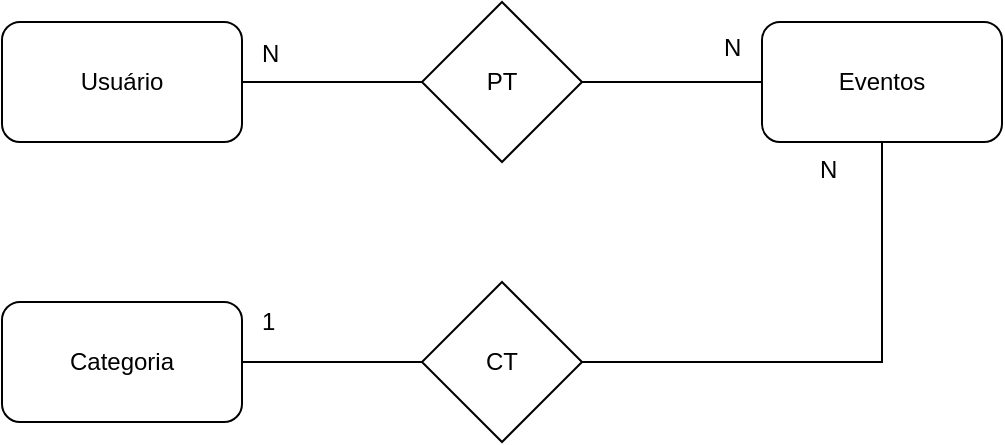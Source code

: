 <mxfile version="10.9.5" type="device"><diagram id="nKJeLtQtkPEbt9ARpSuW" name="Conceitual"><mxGraphModel dx="926" dy="628" grid="1" gridSize="10" guides="1" tooltips="1" connect="1" arrows="1" fold="1" page="1" pageScale="1" pageWidth="827" pageHeight="1169" math="0" shadow="0"><root><mxCell id="0"/><mxCell id="1" parent="0"/><mxCell id="CQbQEADHBsd6wwnV3R9x-3" style="edgeStyle=orthogonalEdgeStyle;rounded=0;orthogonalLoop=1;jettySize=auto;html=1;endArrow=none;endFill=0;" parent="1" source="CQbQEADHBsd6wwnV3R9x-1" target="CQbQEADHBsd6wwnV3R9x-2" edge="1"><mxGeometry relative="1" as="geometry"/></mxCell><mxCell id="CQbQEADHBsd6wwnV3R9x-1" value="Usuário" style="rounded=1;whiteSpace=wrap;html=1;" parent="1" vertex="1"><mxGeometry x="120" y="80" width="120" height="60" as="geometry"/></mxCell><mxCell id="CQbQEADHBsd6wwnV3R9x-6" style="edgeStyle=orthogonalEdgeStyle;rounded=0;orthogonalLoop=1;jettySize=auto;html=1;endArrow=none;endFill=0;" parent="1" source="CQbQEADHBsd6wwnV3R9x-2" target="CQbQEADHBsd6wwnV3R9x-5" edge="1"><mxGeometry relative="1" as="geometry"/></mxCell><mxCell id="CQbQEADHBsd6wwnV3R9x-2" value="PT" style="rhombus;whiteSpace=wrap;html=1;" parent="1" vertex="1"><mxGeometry x="330" y="70" width="80" height="80" as="geometry"/></mxCell><mxCell id="CQbQEADHBsd6wwnV3R9x-8" style="edgeStyle=orthogonalEdgeStyle;rounded=0;orthogonalLoop=1;jettySize=auto;html=1;endArrow=none;endFill=0;" parent="1" source="CQbQEADHBsd6wwnV3R9x-5" target="CQbQEADHBsd6wwnV3R9x-7" edge="1"><mxGeometry relative="1" as="geometry"><Array as="points"><mxPoint x="560" y="250"/></Array></mxGeometry></mxCell><mxCell id="CQbQEADHBsd6wwnV3R9x-5" value="Eventos" style="rounded=1;whiteSpace=wrap;html=1;" parent="1" vertex="1"><mxGeometry x="500" y="80" width="120" height="60" as="geometry"/></mxCell><mxCell id="CQbQEADHBsd6wwnV3R9x-10" style="edgeStyle=orthogonalEdgeStyle;rounded=0;orthogonalLoop=1;jettySize=auto;html=1;endArrow=none;endFill=0;" parent="1" source="CQbQEADHBsd6wwnV3R9x-7" target="CQbQEADHBsd6wwnV3R9x-9" edge="1"><mxGeometry relative="1" as="geometry"/></mxCell><mxCell id="CQbQEADHBsd6wwnV3R9x-7" value="CT" style="rhombus;whiteSpace=wrap;html=1;" parent="1" vertex="1"><mxGeometry x="330" y="210" width="80" height="80" as="geometry"/></mxCell><mxCell id="CQbQEADHBsd6wwnV3R9x-9" value="Categoria" style="rounded=1;whiteSpace=wrap;html=1;" parent="1" vertex="1"><mxGeometry x="120" y="220" width="120" height="60" as="geometry"/></mxCell><mxCell id="CQbQEADHBsd6wwnV3R9x-11" value="N" style="text;html=1;resizable=0;points=[];autosize=1;align=left;verticalAlign=top;spacingTop=-4;" parent="1" vertex="1"><mxGeometry x="248" y="86" width="20" height="20" as="geometry"/></mxCell><mxCell id="CQbQEADHBsd6wwnV3R9x-12" value="N" style="text;html=1;resizable=0;points=[];autosize=1;align=left;verticalAlign=top;spacingTop=-4;" parent="1" vertex="1"><mxGeometry x="479" y="83" width="20" height="20" as="geometry"/></mxCell><mxCell id="CQbQEADHBsd6wwnV3R9x-13" value="1" style="text;html=1;resizable=0;points=[];autosize=1;align=left;verticalAlign=top;spacingTop=-4;" parent="1" vertex="1"><mxGeometry x="248" y="220" width="20" height="20" as="geometry"/></mxCell><mxCell id="CQbQEADHBsd6wwnV3R9x-14" value="N" style="text;html=1;resizable=0;points=[];autosize=1;align=left;verticalAlign=top;spacingTop=-4;" parent="1" vertex="1"><mxGeometry x="527" y="144" width="20" height="20" as="geometry"/></mxCell></root></mxGraphModel></diagram><diagram id="dIxPEJy-SmWyrkERFB3q" name="Lógico"><mxGraphModel dx="926" dy="628" grid="1" gridSize="10" guides="1" tooltips="1" connect="1" arrows="1" fold="1" page="1" pageScale="1" pageWidth="827" pageHeight="1169" math="0" shadow="0"><root><mxCell id="M32aeCsHz3pnM2Nnybce-0"/><mxCell id="M32aeCsHz3pnM2Nnybce-1" parent="M32aeCsHz3pnM2Nnybce-0"/><mxCell id="M32aeCsHz3pnM2Nnybce-2" value="Usuario" style="swimlane;fontStyle=0;childLayout=stackLayout;horizontal=1;startSize=26;fillColor=#e0e0e0;horizontalStack=0;resizeParent=1;resizeParentMax=0;resizeLast=0;collapsible=1;marginBottom=0;swimlaneFillColor=#ffffff;align=center;fontSize=14;" parent="M32aeCsHz3pnM2Nnybce-1" vertex="1"><mxGeometry x="160" y="80" width="190" height="160" as="geometry"/></mxCell><mxCell id="M32aeCsHz3pnM2Nnybce-3" value="IdUsuario : int" style="shape=partialRectangle;top=0;left=0;right=0;bottom=1;align=left;verticalAlign=middle;fillColor=none;spacingLeft=34;spacingRight=4;overflow=hidden;rotatable=0;points=[[0,0.5],[1,0.5]];portConstraint=eastwest;dropTarget=0;fontStyle=5;fontSize=12;" parent="M32aeCsHz3pnM2Nnybce-2" vertex="1"><mxGeometry y="26" width="190" height="30" as="geometry"/></mxCell><mxCell id="M32aeCsHz3pnM2Nnybce-4" value="PK" style="shape=partialRectangle;top=0;left=0;bottom=0;fillColor=none;align=left;verticalAlign=middle;spacingLeft=4;spacingRight=4;overflow=hidden;rotatable=0;points=[];portConstraint=eastwest;part=1;fontSize=12;" parent="M32aeCsHz3pnM2Nnybce-3" vertex="1" connectable="0"><mxGeometry width="30" height="30" as="geometry"/></mxCell><mxCell id="M32aeCsHz3pnM2Nnybce-5" value="Nome : Varchar(255)" style="shape=partialRectangle;top=0;left=0;right=0;bottom=0;align=left;verticalAlign=top;fillColor=none;spacingLeft=34;spacingRight=4;overflow=hidden;rotatable=0;points=[[0,0.5],[1,0.5]];portConstraint=eastwest;dropTarget=0;fontSize=12;" parent="M32aeCsHz3pnM2Nnybce-2" vertex="1"><mxGeometry y="56" width="190" height="26" as="geometry"/></mxCell><mxCell id="M32aeCsHz3pnM2Nnybce-6" value="" style="shape=partialRectangle;top=0;left=0;bottom=0;fillColor=none;align=left;verticalAlign=top;spacingLeft=4;spacingRight=4;overflow=hidden;rotatable=0;points=[];portConstraint=eastwest;part=1;fontSize=12;" parent="M32aeCsHz3pnM2Nnybce-5" vertex="1" connectable="0"><mxGeometry width="30" height="26" as="geometry"/></mxCell><mxCell id="M32aeCsHz3pnM2Nnybce-7" value="Email : Varchar(255)" style="shape=partialRectangle;top=0;left=0;right=0;bottom=0;align=left;verticalAlign=top;fillColor=none;spacingLeft=34;spacingRight=4;overflow=hidden;rotatable=0;points=[[0,0.5],[1,0.5]];portConstraint=eastwest;dropTarget=0;fontSize=12;" parent="M32aeCsHz3pnM2Nnybce-2" vertex="1"><mxGeometry y="82" width="190" height="26" as="geometry"/></mxCell><mxCell id="M32aeCsHz3pnM2Nnybce-8" value="" style="shape=partialRectangle;top=0;left=0;bottom=0;fillColor=none;align=left;verticalAlign=top;spacingLeft=4;spacingRight=4;overflow=hidden;rotatable=0;points=[];portConstraint=eastwest;part=1;fontSize=12;" parent="M32aeCsHz3pnM2Nnybce-7" vertex="1" connectable="0"><mxGeometry width="30" height="26" as="geometry"/></mxCell><mxCell id="M32aeCsHz3pnM2Nnybce-9" value="Senha : Varchar(255)" style="shape=partialRectangle;top=0;left=0;right=0;bottom=0;align=left;verticalAlign=top;fillColor=none;spacingLeft=34;spacingRight=4;overflow=hidden;rotatable=0;points=[[0,0.5],[1,0.5]];portConstraint=eastwest;dropTarget=0;fontSize=12;" parent="M32aeCsHz3pnM2Nnybce-2" vertex="1"><mxGeometry y="108" width="190" height="26" as="geometry"/></mxCell><mxCell id="M32aeCsHz3pnM2Nnybce-10" value="" style="shape=partialRectangle;top=0;left=0;bottom=0;fillColor=none;align=left;verticalAlign=top;spacingLeft=4;spacingRight=4;overflow=hidden;rotatable=0;points=[];portConstraint=eastwest;part=1;fontSize=12;" parent="M32aeCsHz3pnM2Nnybce-9" vertex="1" connectable="0"><mxGeometry width="30" height="26" as="geometry"/></mxCell><mxCell id="M32aeCsHz3pnM2Nnybce-13" value="Permissão: Varchar(255)" style="shape=partialRectangle;top=0;left=0;right=0;bottom=0;align=left;verticalAlign=top;fillColor=none;spacingLeft=34;spacingRight=4;overflow=hidden;rotatable=0;points=[[0,0.5],[1,0.5]];portConstraint=eastwest;dropTarget=0;fontSize=12;" parent="M32aeCsHz3pnM2Nnybce-2" vertex="1"><mxGeometry y="134" width="190" height="26" as="geometry"/></mxCell><mxCell id="M32aeCsHz3pnM2Nnybce-14" value="" style="shape=partialRectangle;top=0;left=0;bottom=0;fillColor=none;align=left;verticalAlign=top;spacingLeft=4;spacingRight=4;overflow=hidden;rotatable=0;points=[];portConstraint=eastwest;part=1;fontSize=12;" parent="M32aeCsHz3pnM2Nnybce-13" vertex="1" connectable="0"><mxGeometry width="30" height="26" as="geometry"/></mxCell><mxCell id="M32aeCsHz3pnM2Nnybce-15" value="Evento" style="swimlane;fontStyle=0;childLayout=stackLayout;horizontal=1;startSize=26;fillColor=#e0e0e0;horizontalStack=0;resizeParent=1;resizeParentMax=0;resizeLast=0;collapsible=1;marginBottom=0;swimlaneFillColor=#ffffff;align=center;fontSize=14;" parent="M32aeCsHz3pnM2Nnybce-1" vertex="1"><mxGeometry x="450" y="192" width="200" height="212" as="geometry"/></mxCell><mxCell id="M32aeCsHz3pnM2Nnybce-16" value="IdEvento : int" style="shape=partialRectangle;top=0;left=0;right=0;bottom=1;align=left;verticalAlign=middle;fillColor=none;spacingLeft=34;spacingRight=4;overflow=hidden;rotatable=0;points=[[0,0.5],[1,0.5]];portConstraint=eastwest;dropTarget=0;fontStyle=5;fontSize=12;" parent="M32aeCsHz3pnM2Nnybce-15" vertex="1"><mxGeometry y="26" width="200" height="30" as="geometry"/></mxCell><mxCell id="M32aeCsHz3pnM2Nnybce-17" value="PK" style="shape=partialRectangle;top=0;left=0;bottom=0;fillColor=none;align=left;verticalAlign=middle;spacingLeft=4;spacingRight=4;overflow=hidden;rotatable=0;points=[];portConstraint=eastwest;part=1;fontSize=12;" parent="M32aeCsHz3pnM2Nnybce-16" vertex="1" connectable="0"><mxGeometry width="30" height="30" as="geometry"/></mxCell><mxCell id="M32aeCsHz3pnM2Nnybce-18" value="Titulo : Varchar(255)" style="shape=partialRectangle;top=0;left=0;right=0;bottom=0;align=left;verticalAlign=top;fillColor=none;spacingLeft=34;spacingRight=4;overflow=hidden;rotatable=0;points=[[0,0.5],[1,0.5]];portConstraint=eastwest;dropTarget=0;fontSize=12;" parent="M32aeCsHz3pnM2Nnybce-15" vertex="1"><mxGeometry y="56" width="200" height="26" as="geometry"/></mxCell><mxCell id="M32aeCsHz3pnM2Nnybce-19" value="" style="shape=partialRectangle;top=0;left=0;bottom=0;fillColor=none;align=left;verticalAlign=top;spacingLeft=4;spacingRight=4;overflow=hidden;rotatable=0;points=[];portConstraint=eastwest;part=1;fontSize=12;" parent="M32aeCsHz3pnM2Nnybce-18" vertex="1" connectable="0"><mxGeometry width="30" height="26" as="geometry"/></mxCell><mxCell id="M32aeCsHz3pnM2Nnybce-20" value="Descrição : Varchar(255)" style="shape=partialRectangle;top=0;left=0;right=0;bottom=0;align=left;verticalAlign=top;fillColor=none;spacingLeft=34;spacingRight=4;overflow=hidden;rotatable=0;points=[[0,0.5],[1,0.5]];portConstraint=eastwest;dropTarget=0;fontSize=12;" parent="M32aeCsHz3pnM2Nnybce-15" vertex="1"><mxGeometry y="82" width="200" height="26" as="geometry"/></mxCell><mxCell id="M32aeCsHz3pnM2Nnybce-21" value="" style="shape=partialRectangle;top=0;left=0;bottom=0;fillColor=none;align=left;verticalAlign=top;spacingLeft=4;spacingRight=4;overflow=hidden;rotatable=0;points=[];portConstraint=eastwest;part=1;fontSize=12;" parent="M32aeCsHz3pnM2Nnybce-20" vertex="1" connectable="0"><mxGeometry width="30" height="26" as="geometry"/></mxCell><mxCell id="M32aeCsHz3pnM2Nnybce-22" value="DataEvento : DateTime" style="shape=partialRectangle;top=0;left=0;right=0;bottom=0;align=left;verticalAlign=top;fillColor=none;spacingLeft=34;spacingRight=4;overflow=hidden;rotatable=0;points=[[0,0.5],[1,0.5]];portConstraint=eastwest;dropTarget=0;fontSize=12;" parent="M32aeCsHz3pnM2Nnybce-15" vertex="1"><mxGeometry y="108" width="200" height="26" as="geometry"/></mxCell><mxCell id="M32aeCsHz3pnM2Nnybce-23" value="" style="shape=partialRectangle;top=0;left=0;bottom=0;fillColor=none;align=left;verticalAlign=top;spacingLeft=4;spacingRight=4;overflow=hidden;rotatable=0;points=[];portConstraint=eastwest;part=1;fontSize=12;" parent="M32aeCsHz3pnM2Nnybce-22" vertex="1" connectable="0"><mxGeometry width="30" height="26" as="geometry"/></mxCell><mxCell id="M32aeCsHz3pnM2Nnybce-26" value="Local : Varchar(255)" style="shape=partialRectangle;top=0;left=0;right=0;bottom=0;align=left;verticalAlign=top;fillColor=none;spacingLeft=34;spacingRight=4;overflow=hidden;rotatable=0;points=[[0,0.5],[1,0.5]];portConstraint=eastwest;dropTarget=0;fontSize=12;" parent="M32aeCsHz3pnM2Nnybce-15" vertex="1"><mxGeometry y="134" width="200" height="26" as="geometry"/></mxCell><mxCell id="M32aeCsHz3pnM2Nnybce-27" value="" style="shape=partialRectangle;top=0;left=0;bottom=0;fillColor=none;align=left;verticalAlign=top;spacingLeft=4;spacingRight=4;overflow=hidden;rotatable=0;points=[];portConstraint=eastwest;part=1;fontSize=12;" parent="M32aeCsHz3pnM2Nnybce-26" vertex="1" connectable="0"><mxGeometry width="30" height="26" as="geometry"/></mxCell><mxCell id="M32aeCsHz3pnM2Nnybce-28" value="Ativo : int" style="shape=partialRectangle;top=0;left=0;right=0;bottom=0;align=left;verticalAlign=top;fillColor=none;spacingLeft=34;spacingRight=4;overflow=hidden;rotatable=0;points=[[0,0.5],[1,0.5]];portConstraint=eastwest;dropTarget=0;fontSize=12;" parent="M32aeCsHz3pnM2Nnybce-15" vertex="1"><mxGeometry y="160" width="200" height="26" as="geometry"/></mxCell><mxCell id="M32aeCsHz3pnM2Nnybce-29" value="" style="shape=partialRectangle;top=0;left=0;bottom=0;fillColor=none;align=left;verticalAlign=top;spacingLeft=4;spacingRight=4;overflow=hidden;rotatable=0;points=[];portConstraint=eastwest;part=1;fontSize=12;" parent="M32aeCsHz3pnM2Nnybce-28" vertex="1" connectable="0"><mxGeometry width="30" height="26" as="geometry"/></mxCell><mxCell id="M32aeCsHz3pnM2Nnybce-30" value="IdCat : int" style="shape=partialRectangle;top=0;left=0;right=0;bottom=0;align=left;verticalAlign=top;fillColor=none;spacingLeft=34;spacingRight=4;overflow=hidden;rotatable=0;points=[[0,0.5],[1,0.5]];portConstraint=eastwest;dropTarget=0;fontSize=12;" parent="M32aeCsHz3pnM2Nnybce-15" vertex="1"><mxGeometry y="186" width="200" height="26" as="geometry"/></mxCell><mxCell id="M32aeCsHz3pnM2Nnybce-31" value="FK" style="shape=partialRectangle;top=0;left=0;bottom=0;fillColor=none;align=left;verticalAlign=top;spacingLeft=4;spacingRight=4;overflow=hidden;rotatable=0;points=[];portConstraint=eastwest;part=1;fontSize=12;" parent="M32aeCsHz3pnM2Nnybce-30" vertex="1" connectable="0"><mxGeometry width="30" height="26" as="geometry"/></mxCell><mxCell id="M32aeCsHz3pnM2Nnybce-32" value="Categoria" style="swimlane;fontStyle=0;childLayout=stackLayout;horizontal=1;startSize=26;fillColor=#e0e0e0;horizontalStack=0;resizeParent=1;resizeParentMax=0;resizeLast=0;collapsible=1;marginBottom=0;swimlaneFillColor=#ffffff;align=center;fontSize=14;" parent="M32aeCsHz3pnM2Nnybce-1" vertex="1"><mxGeometry x="450" y="10" width="160" height="82" as="geometry"/></mxCell><mxCell id="M32aeCsHz3pnM2Nnybce-33" value="IdCat : int" style="shape=partialRectangle;top=0;left=0;right=0;bottom=1;align=left;verticalAlign=middle;fillColor=none;spacingLeft=34;spacingRight=4;overflow=hidden;rotatable=0;points=[[0,0.5],[1,0.5]];portConstraint=eastwest;dropTarget=0;fontStyle=5;fontSize=12;" parent="M32aeCsHz3pnM2Nnybce-32" vertex="1"><mxGeometry y="26" width="160" height="30" as="geometry"/></mxCell><mxCell id="M32aeCsHz3pnM2Nnybce-34" value="PK" style="shape=partialRectangle;top=0;left=0;bottom=0;fillColor=none;align=left;verticalAlign=middle;spacingLeft=4;spacingRight=4;overflow=hidden;rotatable=0;points=[];portConstraint=eastwest;part=1;fontSize=12;" parent="M32aeCsHz3pnM2Nnybce-33" vertex="1" connectable="0"><mxGeometry width="30" height="30" as="geometry"/></mxCell><mxCell id="M32aeCsHz3pnM2Nnybce-35" value="Nome : string" style="shape=partialRectangle;top=0;left=0;right=0;bottom=0;align=left;verticalAlign=top;fillColor=none;spacingLeft=34;spacingRight=4;overflow=hidden;rotatable=0;points=[[0,0.5],[1,0.5]];portConstraint=eastwest;dropTarget=0;fontSize=12;" parent="M32aeCsHz3pnM2Nnybce-32" vertex="1"><mxGeometry y="56" width="160" height="26" as="geometry"/></mxCell><mxCell id="M32aeCsHz3pnM2Nnybce-36" value="" style="shape=partialRectangle;top=0;left=0;bottom=0;fillColor=none;align=left;verticalAlign=top;spacingLeft=4;spacingRight=4;overflow=hidden;rotatable=0;points=[];portConstraint=eastwest;part=1;fontSize=12;" parent="M32aeCsHz3pnM2Nnybce-35" vertex="1" connectable="0"><mxGeometry width="30" height="26" as="geometry"/></mxCell><mxCell id="M32aeCsHz3pnM2Nnybce-43" value="Presença" style="swimlane;fontStyle=0;childLayout=stackLayout;horizontal=1;startSize=26;fillColor=#e0e0e0;horizontalStack=0;resizeParent=1;resizeParentMax=0;resizeLast=0;collapsible=1;marginBottom=0;swimlaneFillColor=#ffffff;align=center;fontSize=14;" parent="M32aeCsHz3pnM2Nnybce-1" vertex="1"><mxGeometry x="170" y="322" width="160" height="82" as="geometry"/></mxCell><mxCell id="M32aeCsHz3pnM2Nnybce-44" value="IdUsuario : int" style="shape=partialRectangle;top=0;left=0;right=0;bottom=1;align=left;verticalAlign=middle;fillColor=none;spacingLeft=34;spacingRight=4;overflow=hidden;rotatable=0;points=[[0,0.5],[1,0.5]];portConstraint=eastwest;dropTarget=0;fontStyle=5;fontSize=12;" parent="M32aeCsHz3pnM2Nnybce-43" vertex="1"><mxGeometry y="26" width="160" height="30" as="geometry"/></mxCell><mxCell id="M32aeCsHz3pnM2Nnybce-45" value="FK" style="shape=partialRectangle;top=0;left=0;bottom=0;fillColor=none;align=left;verticalAlign=middle;spacingLeft=4;spacingRight=4;overflow=hidden;rotatable=0;points=[];portConstraint=eastwest;part=1;fontSize=12;" parent="M32aeCsHz3pnM2Nnybce-44" vertex="1" connectable="0"><mxGeometry width="30" height="30" as="geometry"/></mxCell><mxCell id="M32aeCsHz3pnM2Nnybce-46" value="IdEvento : int" style="shape=partialRectangle;top=0;left=0;right=0;bottom=0;align=left;verticalAlign=top;fillColor=none;spacingLeft=34;spacingRight=4;overflow=hidden;rotatable=0;points=[[0,0.5],[1,0.5]];portConstraint=eastwest;dropTarget=0;fontSize=12;" parent="M32aeCsHz3pnM2Nnybce-43" vertex="1"><mxGeometry y="56" width="160" height="26" as="geometry"/></mxCell><mxCell id="M32aeCsHz3pnM2Nnybce-47" value="FK" style="shape=partialRectangle;top=0;left=0;bottom=0;fillColor=none;align=left;verticalAlign=top;spacingLeft=4;spacingRight=4;overflow=hidden;rotatable=0;points=[];portConstraint=eastwest;part=1;fontSize=12;" parent="M32aeCsHz3pnM2Nnybce-46" vertex="1" connectable="0"><mxGeometry width="30" height="26" as="geometry"/></mxCell><mxCell id="Ow-M1dzfJYlNIRYVmJhK-1" value="" style="endArrow=classic;html=1;exitX=0.468;exitY=1.154;exitDx=0;exitDy=0;exitPerimeter=0;" edge="1" parent="M32aeCsHz3pnM2Nnybce-1" source="M32aeCsHz3pnM2Nnybce-13" target="M32aeCsHz3pnM2Nnybce-43"><mxGeometry width="50" height="50" relative="1" as="geometry"><mxPoint x="220" y="300" as="sourcePoint"/><mxPoint x="270" y="250" as="targetPoint"/></mxGeometry></mxCell><mxCell id="Ow-M1dzfJYlNIRYVmJhK-2" value="" style="endArrow=classic;html=1;entryX=0;entryY=0.5;entryDx=0;entryDy=0;exitX=1;exitY=0.5;exitDx=0;exitDy=0;" edge="1" parent="M32aeCsHz3pnM2Nnybce-1" source="M32aeCsHz3pnM2Nnybce-44" target="M32aeCsHz3pnM2Nnybce-28"><mxGeometry width="50" height="50" relative="1" as="geometry"><mxPoint x="320" y="560" as="sourcePoint"/><mxPoint x="370" y="510" as="targetPoint"/></mxGeometry></mxCell><mxCell id="Ow-M1dzfJYlNIRYVmJhK-3" value="" style="endArrow=classic;html=1;entryX=0.541;entryY=1.115;entryDx=0;entryDy=0;entryPerimeter=0;" edge="1" parent="M32aeCsHz3pnM2Nnybce-1" source="M32aeCsHz3pnM2Nnybce-15" target="M32aeCsHz3pnM2Nnybce-35"><mxGeometry width="50" height="50" relative="1" as="geometry"><mxPoint x="160" y="480" as="sourcePoint"/><mxPoint x="210" y="430" as="targetPoint"/><Array as="points"/></mxGeometry></mxCell></root></mxGraphModel></diagram></mxfile>